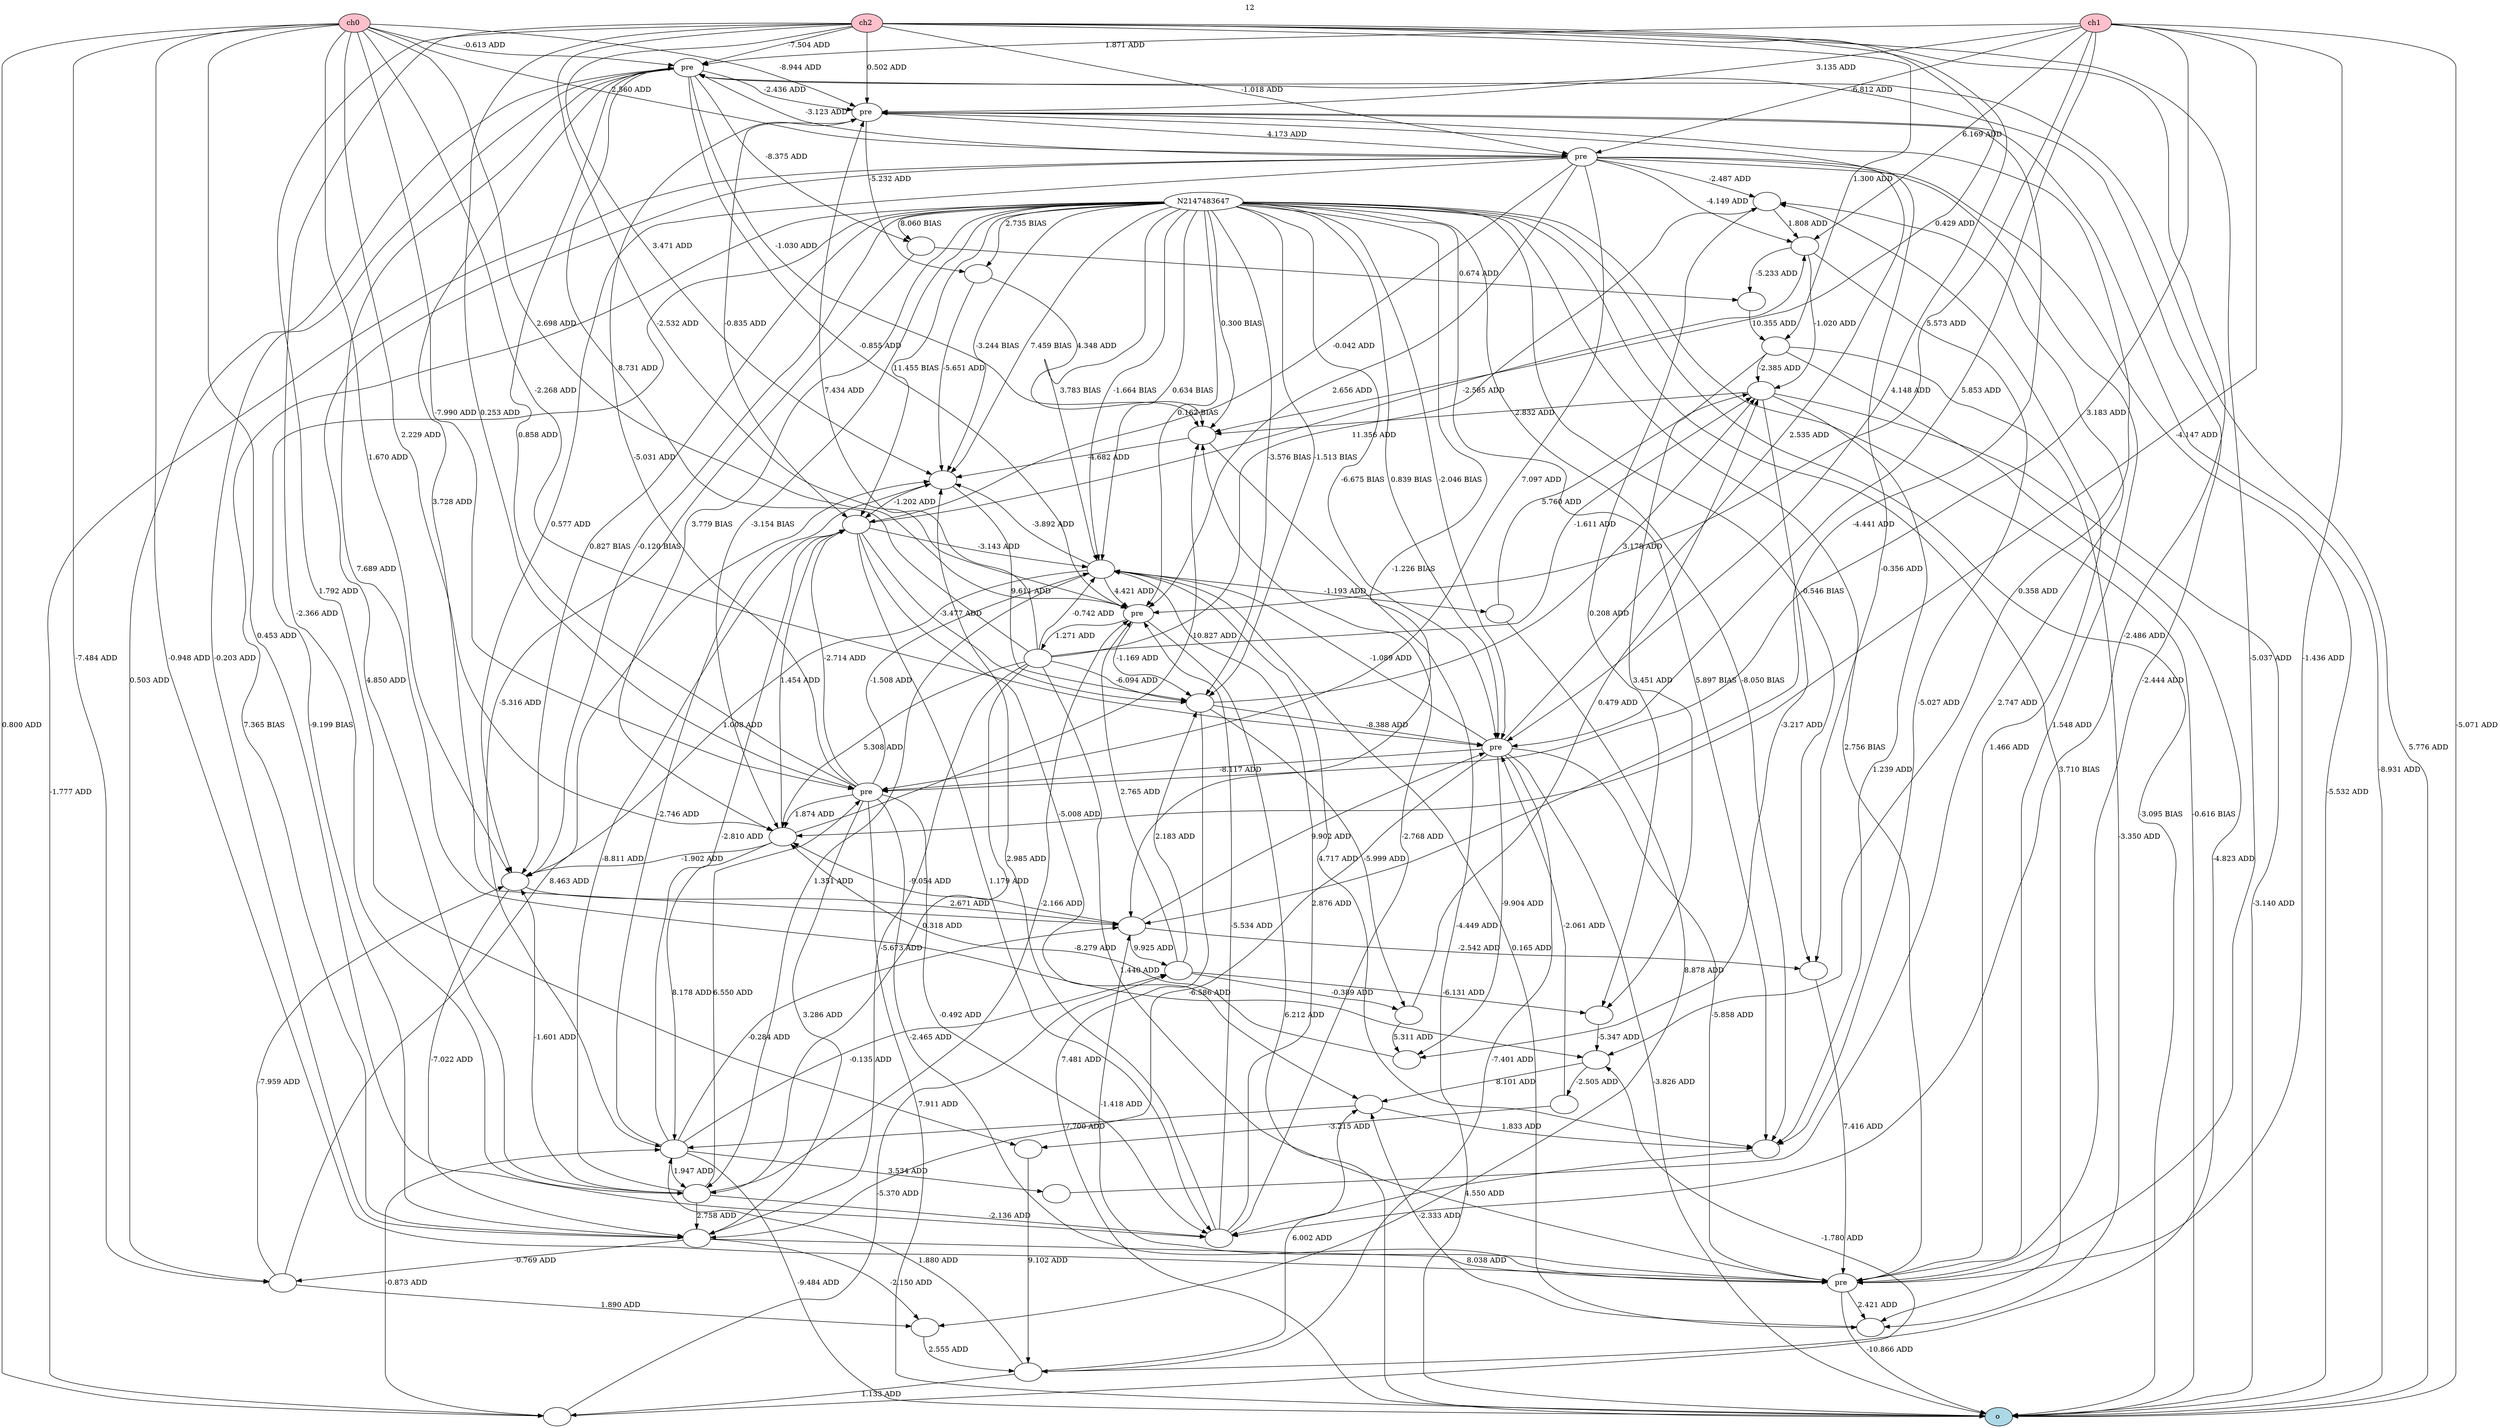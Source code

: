 digraph g {
graph [overlap="false"];
N8 -> N2 [label="-0.613 ADD"];
N8 -> N3 [label="2.560 ADD"];
N8 -> N4 [label="-7.990 ADD"];
N8 -> N6 [label="-8.944 ADD"];
N8 -> N1 [label="-2.268 ADD"];
N8 -> N5 [label="-0.948 ADD"];
N8 -> N7 [label="2.698 ADD"];
N9 -> N2 [label="-7.504 ADD"];
N9 -> N3 [label="-1.018 ADD"];
N9 -> N4 [label="0.253 ADD"];
N9 -> N6 [label="0.502 ADD"];
N9 -> N1 [label="4.148 ADD"];
N9 -> N5 [label="-5.037 ADD"];
N9 -> N7 [label="-2.532 ADD"];
N10 -> N2 [label="1.871 ADD"];
N10 -> N3 [label="-6.812 ADD"];
N10 -> N4 [label="3.183 ADD"];
N10 -> N6 [label="3.135 ADD"];
N10 -> N1 [label="5.853 ADD"];
N10 -> N5 [label="-1.436 ADD"];
N10 -> N7 [label="5.573 ADD"];
N2 -> N11 [label="5.776 ADD"];
N3 -> N11 [label="-5.532 ADD"];
N4 -> N11 [label="7.911 ADD"];
N6 -> N11 [label="-8.931 ADD"];
N1 -> N11 [label="-3.826 ADD"];
N5 -> N11 [label="-10.866 ADD"];
N7 -> N11 [label="6.212 ADD"];
N7 -> N1169 [label="1.271 ADD"];
N1169 -> N5 [label="1.440 ADD"];
N9 -> N1170 [label="-2.366 ADD"];
N1170 -> N4 [label="6.550 ADD"];
N2147483647 -> N1 [label="0.839 BIAS"];
N3 -> N2 [label="-3.123 ADD"];
N3 -> N4 [label="7.097 ADD"];
N2 -> N2705 [label="3.728 ADD"];
N2705 -> N1 [label="9.902 ADD"];
N4 -> N6 [label="-5.031 ADD"];
N2147483647 -> N2705 [label="-1.226 BIAS"];
N1169 -> N2 [label="8.731 ADD"];
N3 -> N1170 [label="4.850 ADD"];
N2147483647 -> N1 [label="-6.675 BIAS"];
N6 -> N2705 [label="-4.441 ADD"];
N5 -> N2 [label="-2.444 ADD"];
N1169 -> N6 [label="7.434 ADD"];
N1169 -> N1170 [label="0.318 ADD"];
N2147483647 -> N1 [label="-2.046 BIAS"];
N5 -> N2705 [label="-1.418 ADD"];
N1169 -> N7617 [label="-0.742 ADD"];
N7617 -> N7 [label="4.421 ADD"];
N1170 -> N7 [label="-2.166 ADD"];
N3 -> N8227 [label="0.577 ADD"];
N8227 -> N2705 [label="2.671 ADD"];
N1 -> N4 [label="-8.117 ADD"];
N4 -> N5 [label="-2.465 ADD"];
N2 -> N7 [label="-0.855 ADD"];
N2147483647 -> N7617 [label="-1.664 BIAS"];
N6 -> N9967 [label="-0.835 ADD"];
N9967 -> N7617 [label="-3.143 ADD"];
N2147483647 -> N7617 [label="0.634 BIAS"];
N2147483647 -> N8227 [label="-0.120 BIAS"];
N2 -> N6 [label="-2.436 ADD"];
N2147483647 -> N11 [label="-3.095 BIAS"];
N4 -> N9967 [label="-2.714 ADD"];
N10 -> N11 [label="-5.071 ADD"];
N8 -> N8227 [label="1.670 ADD"];
N2147483647 -> N7 [label="0.162 BIAS"];
N1 -> N6 [label="2.535 ADD"];
N1 -> N5 [label="-5.858 ADD"];
N4 -> N2 [label="0.858 ADD"];
N4 -> N7617 [label="-1.508 ADD"];
N7617 -> N8227 [label="1.008 ADD"];
N9 -> N25162 [label="3.471 ADD"];
N25162 -> N9967 [label="-1.202 ADD"];
N1170 -> N8227 [label="-1.601 ADD"];
N1170 -> N9967 [label="-8.811 ADD"];
N2147483647 -> N7617 [label="3.783 BIAS"];
N2147483647 -> N8227 [label="0.827 BIAS"];
N4 -> N32499 [label="3.286 ADD"];
N32499 -> N5 [label="8.038 ADD"];
N8 -> N35521 [label="2.229 ADD"];
N35521 -> N8227 [label="-1.902 ADD"];
N2147483647 -> N5 [label="2.756 BIAS"];
N2147483647 -> N25162 [label="-3.244 BIAS"];
N3 -> N7 [label="2.656 ADD"];
N7617 -> N1170 [label="1.351 ADD"];
N2147483647 -> N9967 [label="11.455 BIAS"];
N3 -> N9967 [label="-0.042 ADD"];
N2147483647 -> N32499 [label="7.365 BIAS"];
N2147483647 -> N11 [label="-0.616 BIAS"];
N1169 -> N32499 [label="-5.673 ADD"];
N6 -> N3 [label="4.173 ADD"];
N1169 -> N35521 [label="5.308 ADD"];
N9967 -> N54955 [label="-3.477 ADD"];
N54955 -> N11 [label="7.481 ADD"];
N1169 -> N54955 [label="-6.094 ADD"];
N2 -> N32499 [label="-0.203 ADD"];
N35521 -> N9967 [label="1.454 ADD"];
N3 -> N5 [label="1.548 ADD"];
N1169 -> N61630 [label="-1.611 ADD"];
N61630 -> N11 [label="-3.140 ADD"];
N1170 -> N63838 [label="-2.136 ADD"];
N63838 -> N25162 [label="2.985 ADD"];
N7617 -> N25162 [label="-3.892 ADD"];
N1170 -> N32499 [label="2.758 ADD"];
N1 -> N32499 [label="-6.586 ADD"];
N61630 -> N66121 [label="2.832 ADD"];
N66121 -> N25162 [label="-4.682 ADD"];
N63838 -> N7617 [label="2.876 ADD"];
N2147483647 -> N35521 [label="-3.154 BIAS"];
N3 -> N71328 [label="-0.356 ADD"];
N71328 -> N5 [label="7.416 ADD"];
N2147483647 -> N71328 [label="-0.546 BIAS"];
N8 -> N63838 [label="0.453 ADD"];
N8 -> N81054 [label="-7.484 ADD"];
N81054 -> N25162 [label="8.463 ADD"];
N2 -> N66121 [label="-1.030 ADD"];
N35521 -> N88075 [label="8.178 ADD"];
N88075 -> N1170 [label="1.947 ADD"];
N81054 -> N8227 [label="-7.959 ADD"];
N88075 -> N25162 [label="-2.746 ADD"];
N9 -> N66121 [label="0.429 ADD"];
N63838 -> N66121 [label="-2.768 ADD"];
N6 -> N93815 [label="-5.232 ADD"];
N93815 -> N66121 [label="4.348 ADD"];
N88075 -> N9967 [label="-2.810 ADD"];
N9 -> N63838 [label="-2.486 ADD"];
N9967 -> N63838 [label="1.179 ADD"];
N25162 -> N54955 [label="9.611 ADD"];
N1 -> N7617 [label="-1.089 ADD"];
N63838 -> N7 [label="-5.534 ADD"];
N35521 -> N66121 [label="-10.827 ADD"];
N7617 -> N105849 [label="4.717 ADD"];
N105849 -> N63838 [label="4.550 ADD"];
N2705 -> N71328 [label="-2.542 ADD"];
N4 -> N63838 [label="-0.492 ADD"];
N7 -> N54955 [label="-1.169 ADD"];
N9967 -> N113849 [label="-5.008 ADD"];
N113849 -> N105849 [label="1.833 ADD"];
N2147483647 -> N66121 [label="0.300 BIAS"];
N8227 -> N32499 [label="-7.022 ADD"];
N88075 -> N2705 [label="-0.284 ADD"];
N7617 -> N116297 [label="0.165 ADD"];
N116297 -> N113849 [label="-2.333 ADD"];
N54955 -> N1 [label="-8.388 ADD"];
N9 -> N130784 [label="1.300 ADD"];
N130784 -> N116297 [label="-3.350 ADD"];
N6 -> N130785 [label="0.358 ADD"];
N130785 -> N113849 [label="8.101 ADD"];
N88075 -> N11 [label="-9.484 ADD"];
N2147483647 -> N105849 [label="5.897 BIAS"];
N2147483647 -> N93815 [label="2.735 BIAS"];
N5 -> N116297 [label="2.421 ADD"];
N2147483647 -> N35521 [label="3.779 BIAS"];
N9967 -> N144778 [label="-2.585 ADD"];
N144778 -> N105849 [label="-5.027 ADD"];
N2147483647 -> N25162 [label="7.459 BIAS"];
N2147483647 -> N54955 [label="-3.576 BIAS"];
N2 -> N130785 [label="7.689 ADD"];
N2147483647 -> N105849 [label="-8.050 BIAS"];
N61630 -> N105849 [label="1.239 ADD"];
N144778 -> N61630 [label="-1.020 ADD"];
N93815 -> N25162 [label="-5.651 ADD"];
N130784 -> N154695 [label="-4.823 ADD"];
N154695 -> N113849 [label="6.002 ADD"];
N10 -> N144778 [label="6.169 ADD"];
N2147483647 -> N116297 [label="3.710 BIAS"];
N130784 -> N163304 [label="3.451 ADD"];
N163304 -> N130785 [label="-5.347 ADD"];
N3 -> N144778 [label="-4.149 ADD"];
N66121 -> N11 [label="-4.449 ADD"];
N32499 -> N81054 [label="-0.769 ADD"];
N7617 -> N164983 [label="-1.193 ADD"];
N164983 -> N61630 [label="5.760 ADD"];
N130785 -> N167784 [label="-2.505 ADD"];
N167784 -> N1 [label="-2.061 ADD"];
N2147483647 -> N32499 [label="-9.199 BIAS"];
N10 -> N35521 [label="-4.147 ADD"];
N2147483647 -> N54955 [label="-1.513 BIAS"];
N3 -> N168949 [label="-1.777 ADD"];
N168949 -> N130785 [label="-1.780 ADD"];
N4 -> N35521 [label="1.874 ADD"];
N9 -> N172928 [label="1.792 ADD"];
N172928 -> N154695 [label="9.102 ADD"];
N2705 -> N177150 [label="9.925 ADD"];
N177150 -> N163304 [label="-6.131 ADD"];
N3 -> N177151 [label="-2.487 ADD"];
N177151 -> N144778 [label="1.808 ADD"];
N2 -> N81054 [label="0.503 ADD"];
N88075 -> N177150 [label="-0.135 ADD"];
N168949 -> N177150 [label="-5.370 ADD"];
N81054 -> N184461 [label="1.890 ADD"];
N184461 -> N154695 [label="2.555 ADD"];
N154695 -> N168949 [label="1.133 ADD"];
N130784 -> N61630 [label="-2.385 ADD"];
N5 -> N177151 [label="1.466 ADD"];
N32499 -> N184461 [label="-2.150 ADD"];
N2 -> N202022 [label="-8.375 ADD"];
N202022 -> N88075 [label="-5.316 ADD"];
N61630 -> N203057 [label="-3.217 ADD"];
N203057 -> N35521 [label="-8.279 ADD"];
N1 -> N154695 [label="-7.401 ADD"];
N167784 -> N172928 [label="-3.215 ADD"];
N2705 -> N35521 [label="-9.054 ADD"];
N177150 -> N54955 [label="2.183 ADD"];
N144778 -> N211531 [label="-5.233 ADD"];
N211531 -> N130784 [label="10.355 ADD"];
N88075 -> N213485 [label="3.534 ADD"];
N213485 -> N177151 [label="2.747 ADD"];
N168949 -> N88075 [label="-0.873 ADD"];
N154695 -> N88075 [label="1.880 ADD"];
N54955 -> N61630 [label="3.178 ADD"];
N177150 -> N221711 [label="-0.389 ADD"];
N221711 -> N203057 [label="5.311 ADD"];
N113849 -> N88075 [label="-7.700 ADD"];
N221711 -> N61630 [label="0.479 ADD"];
N54955 -> N221711 [label="-5.999 ADD"];
N1 -> N203057 [label="-9.904 ADD"];
N1169 -> N177151 [label="11.356 ADD"];
N202022 -> N211531 [label="0.674 ADD"];
N8 -> N168949 [label="0.800 ADD"];
N177150 -> N7 [label="2.765 ADD"];
N177151 -> N163304 [label="0.208 ADD"];
N2147483647 -> N202022 [label="8.060 BIAS"];
N164983 -> N184461 [label="8.878 ADD"];
N1 [label="pre ",fillcolor="white",style="filled"];
N2 [label="pre ",fillcolor="white",style="filled"];
N3 [label="pre ",fillcolor="white",style="filled"];
N4 [label="pre ",fillcolor="white",style="filled"];
N5 [label="pre ",fillcolor="white",style="filled"];
N6 [label="pre ",fillcolor="white",style="filled"];
N7 [label="pre ",fillcolor="white",style="filled"];
N8 [label="ch0 ",fillcolor="pink",style="filled"];
N9 [label="ch2 ",fillcolor="pink",style="filled"];
N10 [label="ch1 ",fillcolor="pink",style="filled"];
N11 [label="o ",fillcolor="lightblue",style="filled"];
N1169 [label=" ",fillcolor="white",style="filled"];
N1170 [label=" ",fillcolor="white",style="filled"];
N2705 [label=" ",fillcolor="white",style="filled"];
N7617 [label=" ",fillcolor="white",style="filled"];
N8227 [label=" ",fillcolor="white",style="filled"];
N9967 [label=" ",fillcolor="white",style="filled"];
N25162 [label=" ",fillcolor="white",style="filled"];
N32499 [label=" ",fillcolor="white",style="filled"];
N35521 [label=" ",fillcolor="white",style="filled"];
N54955 [label=" ",fillcolor="white",style="filled"];
N61630 [label=" ",fillcolor="white",style="filled"];
N63838 [label=" ",fillcolor="white",style="filled"];
N66121 [label=" ",fillcolor="white",style="filled"];
N71328 [label=" ",fillcolor="white",style="filled"];
N81054 [label=" ",fillcolor="white",style="filled"];
N88075 [label=" ",fillcolor="white",style="filled"];
N93815 [label=" ",fillcolor="white",style="filled"];
N105849 [label=" ",fillcolor="white",style="filled"];
N113849 [label=" ",fillcolor="white",style="filled"];
N116297 [label=" ",fillcolor="white",style="filled"];
N130784 [label=" ",fillcolor="white",style="filled"];
N130785 [label=" ",fillcolor="white",style="filled"];
N144778 [label=" ",fillcolor="white",style="filled"];
N154695 [label=" ",fillcolor="white",style="filled"];
N163304 [label=" ",fillcolor="white",style="filled"];
N164983 [label=" ",fillcolor="white",style="filled"];
N167784 [label=" ",fillcolor="white",style="filled"];
N168949 [label=" ",fillcolor="white",style="filled"];
N172928 [label=" ",fillcolor="white",style="filled"];
N177150 [label=" ",fillcolor="white",style="filled"];
N177151 [label=" ",fillcolor="white",style="filled"];
N184461 [label=" ",fillcolor="white",style="filled"];
N202022 [label=" ",fillcolor="white",style="filled"];
N203057 [label=" ",fillcolor="white",style="filled"];
N211531 [label=" ",fillcolor="white",style="filled"];
N213485 [label=" ",fillcolor="white",style="filled"];
N221711 [label=" ",fillcolor="white",style="filled"];
{rank=min; N8; N9; N10; }
{rank=max; N11; }
labelloc="t"
label="12"
}
